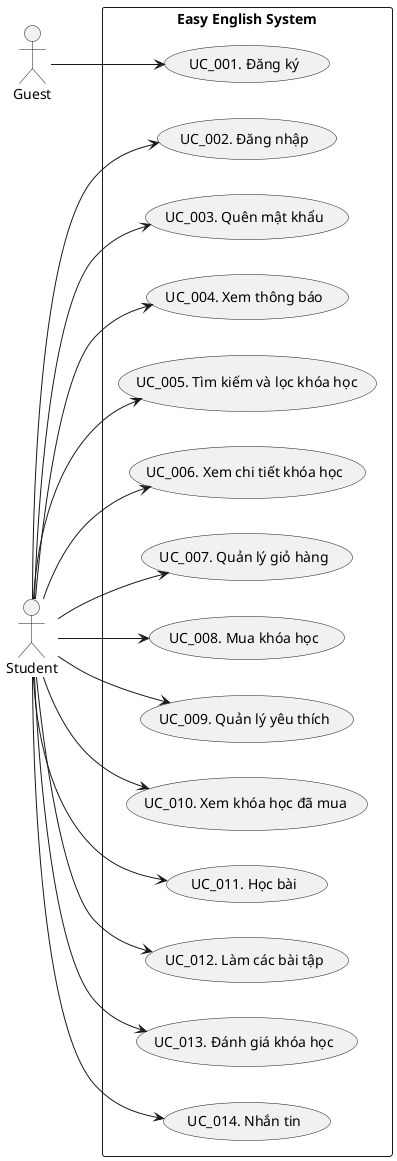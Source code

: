 @startuml
left to right direction

' Define Actors
actor Guest as G
actor Student as S

rectangle "Easy English System" {

  ' Use cases for Guest
  G --> (UC_001. Đăng ký)

  ' Common functionalities
  S --> (UC_002. Đăng nhập)
  S --> (UC_003. Quên mật khẩu)
  S --> (UC_004. Xem thông báo)


  ' Use cases for Student
  S --> (UC_005. Tìm kiếm và lọc khóa học)
  S --> (UC_006. Xem chi tiết khóa học)
  S --> (UC_007. Quản lý giỏ hàng)
  S --> (UC_008. Mua khóa học)
  S --> (UC_009. Quản lý yêu thích)
  S --> (UC_010. Xem khóa học đã mua)
  S --> (UC_011. Học bài)
  S --> (UC_012. Làm các bài tập)
  S --> (UC_013. Đánh giá khóa học)
  S --> (UC_014. Nhắn tin)
}
@enduml